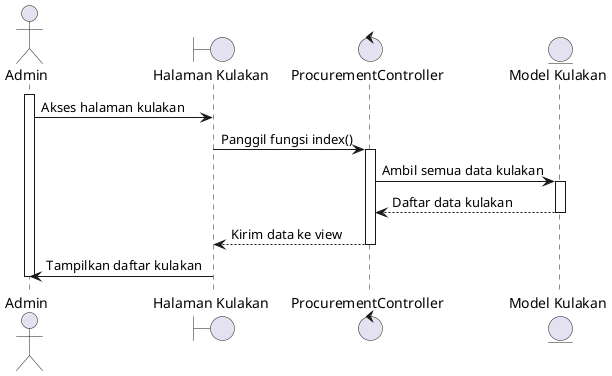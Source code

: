 @startuml
actor Admin

boundary "Halaman Kulakan" as ProcurementPage
control "ProcurementController" as Controller
entity "Model Kulakan" as ProcurementModel

activate Admin
Admin -> ProcurementPage: Akses halaman kulakan
ProcurementPage -> Controller: Panggil fungsi index()
activate Controller

Controller -> ProcurementModel: Ambil semua data kulakan
activate ProcurementModel
ProcurementModel --> Controller: Daftar data kulakan
deactivate ProcurementModel

Controller --> ProcurementPage: Kirim data ke view
deactivate Controller

ProcurementPage -> Admin: Tampilkan daftar kulakan
deactivate Admin
@enduml
